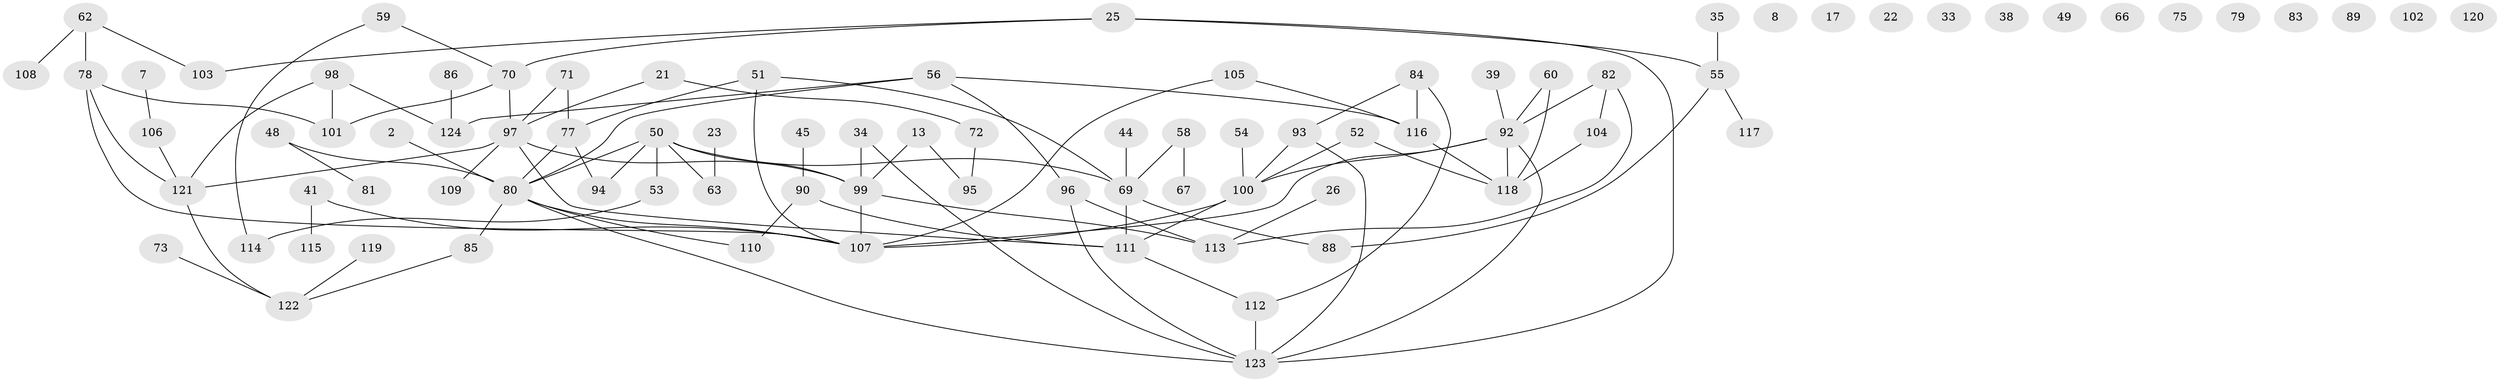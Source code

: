 // original degree distribution, {3: 0.27419354838709675, 1: 0.1774193548387097, 2: 0.23387096774193547, 0: 0.10483870967741936, 6: 0.04838709677419355, 5: 0.04838709677419355, 4: 0.11290322580645161}
// Generated by graph-tools (version 1.1) at 2025/43/03/04/25 21:43:47]
// undirected, 86 vertices, 105 edges
graph export_dot {
graph [start="1"]
  node [color=gray90,style=filled];
  2;
  7;
  8;
  13;
  17;
  21;
  22;
  23;
  25;
  26;
  33;
  34;
  35;
  38;
  39;
  41;
  44;
  45;
  48;
  49;
  50;
  51;
  52;
  53;
  54;
  55;
  56 [super="+15"];
  58;
  59;
  60;
  62;
  63;
  66;
  67;
  69;
  70;
  71;
  72;
  73;
  75;
  77 [super="+20"];
  78;
  79;
  80 [super="+47+76"];
  81;
  82;
  83;
  84;
  85;
  86;
  88;
  89;
  90;
  92 [super="+14+61"];
  93;
  94;
  95;
  96;
  97 [super="+43+32"];
  98;
  99 [super="+68"];
  100 [super="+18+64"];
  101;
  102;
  103;
  104;
  105;
  106;
  107 [super="+27+28+74+42+87"];
  108;
  109;
  110;
  111;
  112;
  113;
  114 [super="+6"];
  115;
  116;
  117;
  118 [super="+37+65"];
  119;
  120;
  121 [super="+40"];
  122 [super="+29"];
  123 [super="+91"];
  124;
  2 -- 80;
  7 -- 106;
  13 -- 95;
  13 -- 99;
  21 -- 72;
  21 -- 97;
  23 -- 63;
  25 -- 55;
  25 -- 70;
  25 -- 103;
  25 -- 123;
  26 -- 113;
  34 -- 99;
  34 -- 123;
  35 -- 55;
  39 -- 92;
  41 -- 115;
  41 -- 107;
  44 -- 69;
  45 -- 90;
  48 -- 81;
  48 -- 80;
  50 -- 53;
  50 -- 63;
  50 -- 69;
  50 -- 94;
  50 -- 99;
  50 -- 80;
  51 -- 69;
  51 -- 77;
  51 -- 107;
  52 -- 100;
  52 -- 118;
  53 -- 114;
  54 -- 100;
  55 -- 88;
  55 -- 117;
  56 -- 96;
  56 -- 124;
  56 -- 116;
  56 -- 80;
  58 -- 67;
  58 -- 69;
  59 -- 70;
  59 -- 114;
  60 -- 118 [weight=3];
  60 -- 92;
  62 -- 78;
  62 -- 103;
  62 -- 108;
  69 -- 88;
  69 -- 111;
  70 -- 101;
  70 -- 97;
  71 -- 77;
  71 -- 97;
  72 -- 95;
  73 -- 122;
  77 -- 94;
  77 -- 80;
  78 -- 101;
  78 -- 107;
  78 -- 121;
  80 -- 123 [weight=2];
  80 -- 107 [weight=2];
  80 -- 110;
  80 -- 85;
  82 -- 104;
  82 -- 113;
  82 -- 92;
  84 -- 93;
  84 -- 112;
  84 -- 116;
  85 -- 122;
  86 -- 124;
  90 -- 110;
  90 -- 111;
  92 -- 100;
  92 -- 123 [weight=2];
  92 -- 118 [weight=2];
  92 -- 107;
  93 -- 100;
  93 -- 123;
  96 -- 113;
  96 -- 123;
  97 -- 99 [weight=2];
  97 -- 121;
  97 -- 109;
  97 -- 111;
  98 -- 101;
  98 -- 121;
  98 -- 124;
  99 -- 113;
  99 -- 107 [weight=2];
  100 -- 107 [weight=2];
  100 -- 111;
  104 -- 118;
  105 -- 116;
  105 -- 107;
  106 -- 121;
  111 -- 112;
  112 -- 123;
  116 -- 118;
  119 -- 122;
  121 -- 122;
}
